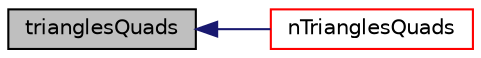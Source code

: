 digraph "trianglesQuads"
{
  bgcolor="transparent";
  edge [fontname="Helvetica",fontsize="10",labelfontname="Helvetica",labelfontsize="10"];
  node [fontname="Helvetica",fontsize="10",shape=record];
  rankdir="LR";
  Node1 [label="trianglesQuads",height=0.2,width=0.4,color="black", fillcolor="grey75", style="filled", fontcolor="black"];
  Node1 -> Node2 [dir="back",color="midnightblue",fontsize="10",style="solid",fontname="Helvetica"];
  Node2 [label="nTrianglesQuads",height=0.2,width=0.4,color="red",URL="$a00725.html#a49f27b33264bce8b2af8ae659387283d",tooltip="Number of triangles and quads after splitting. "];
}
